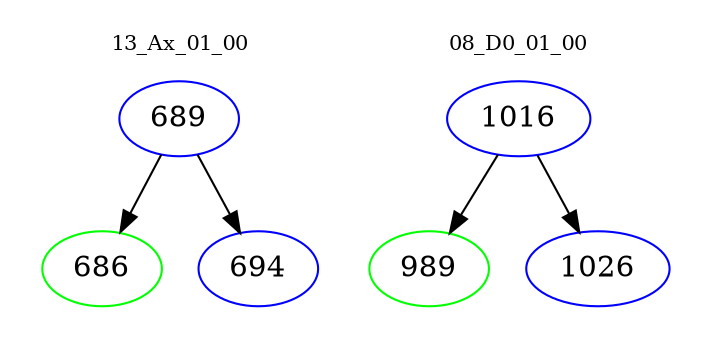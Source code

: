 digraph{
subgraph cluster_0 {
color = white
label = "13_Ax_01_00";
fontsize=10;
T0_689 [label="689", color="blue"]
T0_689 -> T0_686 [color="black"]
T0_686 [label="686", color="green"]
T0_689 -> T0_694 [color="black"]
T0_694 [label="694", color="blue"]
}
subgraph cluster_1 {
color = white
label = "08_D0_01_00";
fontsize=10;
T1_1016 [label="1016", color="blue"]
T1_1016 -> T1_989 [color="black"]
T1_989 [label="989", color="green"]
T1_1016 -> T1_1026 [color="black"]
T1_1026 [label="1026", color="blue"]
}
}
